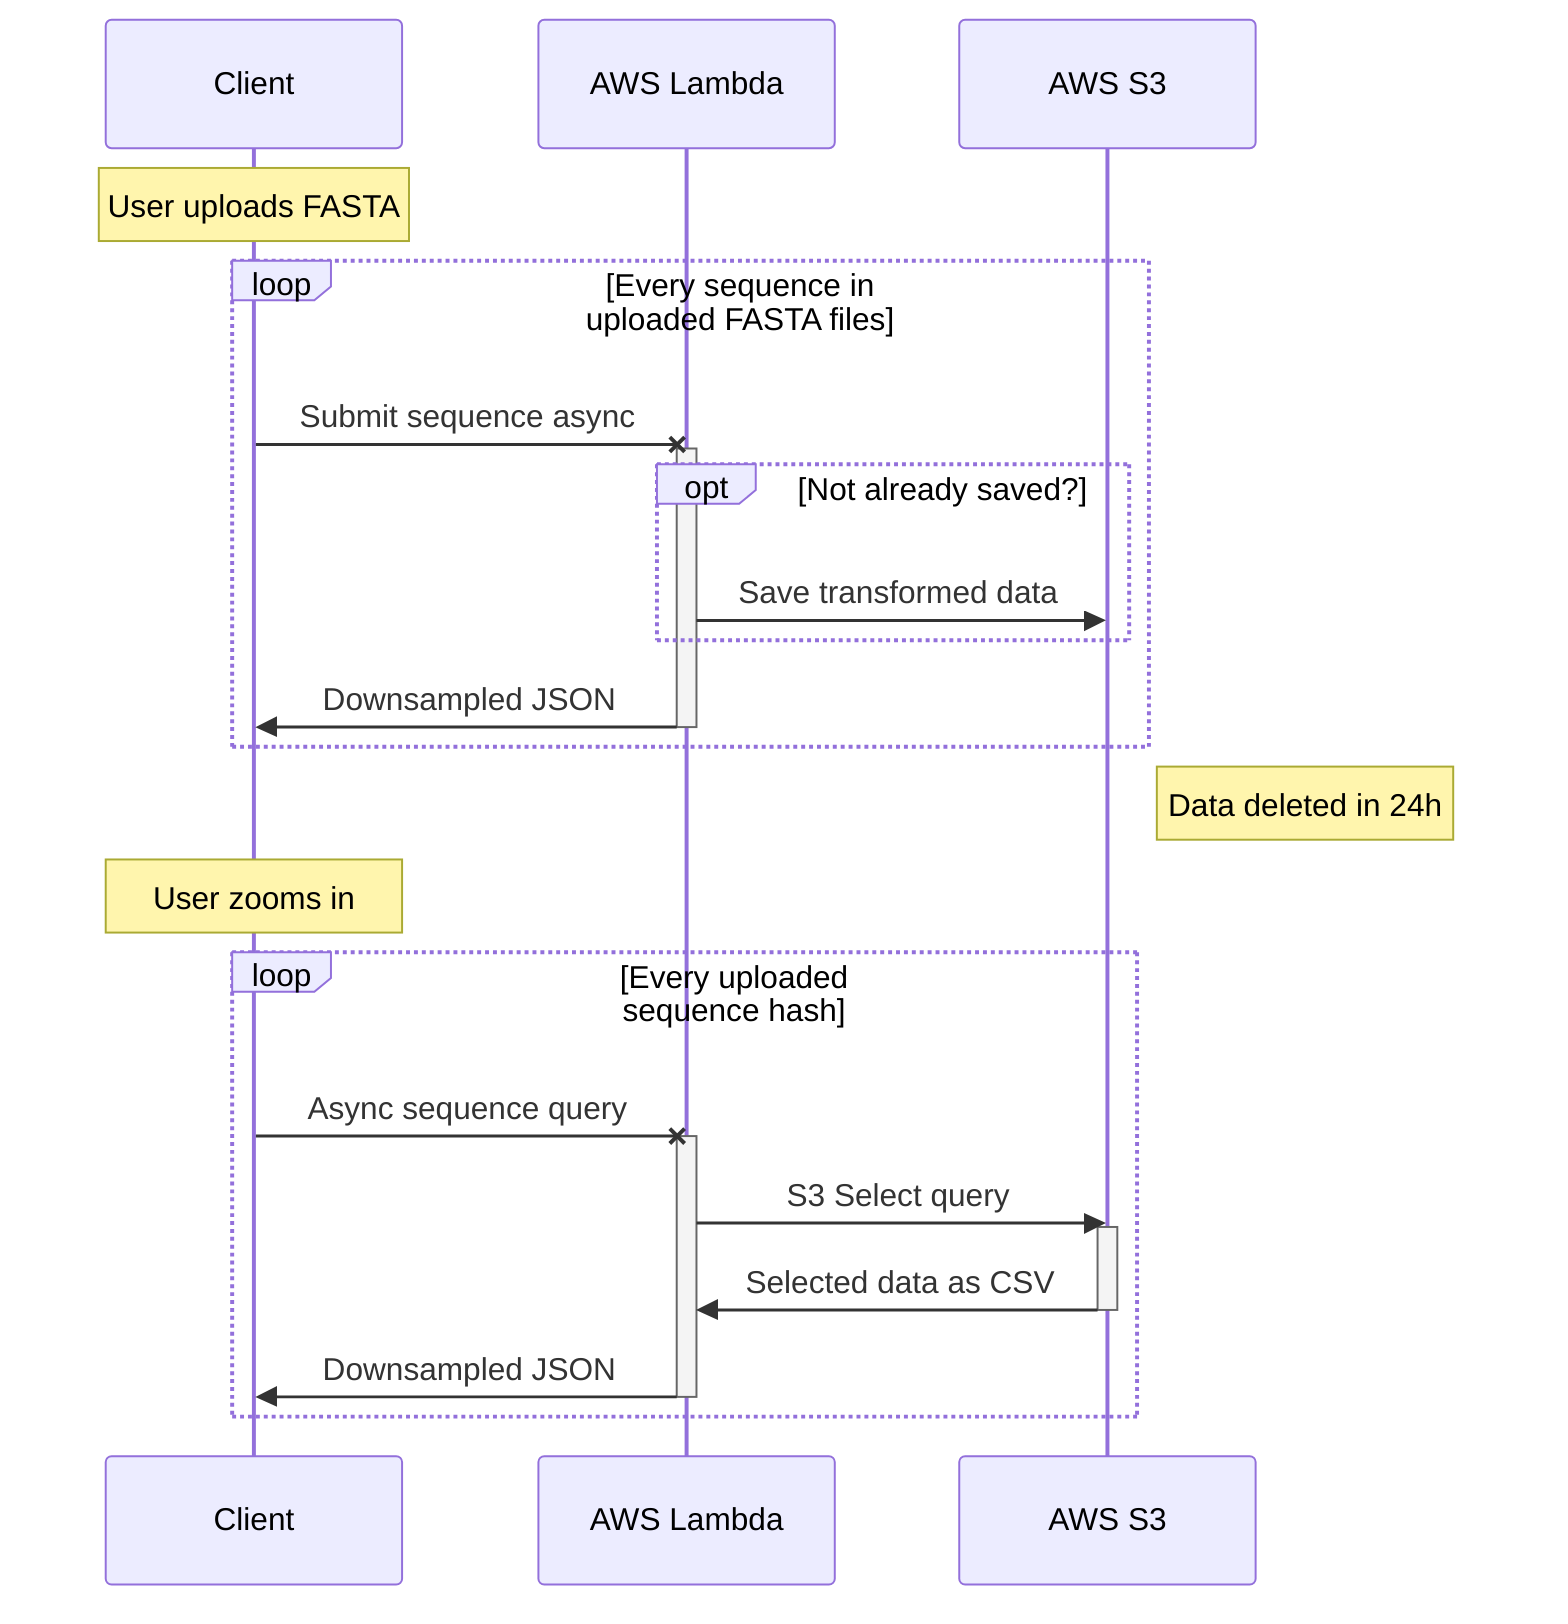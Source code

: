 sequenceDiagram
    participant C as Client
    participant L as AWS Lambda
    participant S as AWS S3
    note over C: User uploads FASTA
    loop Every sequence in uploaded FASTA files

            C-xL:Submit sequence async

            activate L
        opt Not already saved?
            L->>S: Save transformed data
        end

            L->>C:  Downsampled JSON
            deactivate L
    end
                    note right of S: Data deleted in 24h
    note over C: User zooms in
    loop Every uploaded sequence hash
        C-xL: Async sequence query
        activate L
        L->>S: S3 Select query
        activate S
        S->>L: Selected data as CSV
        deactivate S
        L->>C: Downsampled JSON
        deactivate L
    end